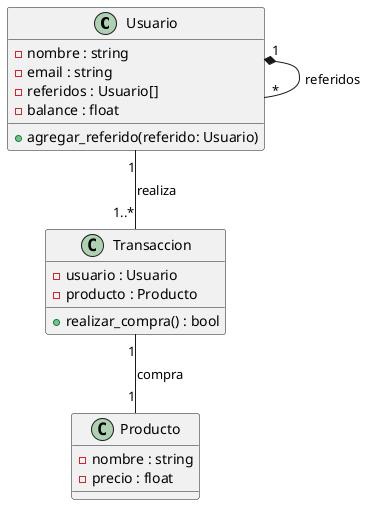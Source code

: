 @startuml 

class Usuario {
  - nombre : string
  - email : string
  - referidos : Usuario[]
  - balance : float
  + agregar_referido(referido: Usuario)
}

class Producto {
  - nombre : string
  - precio : float
}

class Transaccion {
  - usuario : Usuario
  - producto : Producto
  + realizar_compra() : bool
}

Usuario "1" *-- "*" Usuario : referidos
Usuario "1" -- "1..*" Transaccion : realiza
Transaccion "1" -- "1" Producto : compra

@enduml